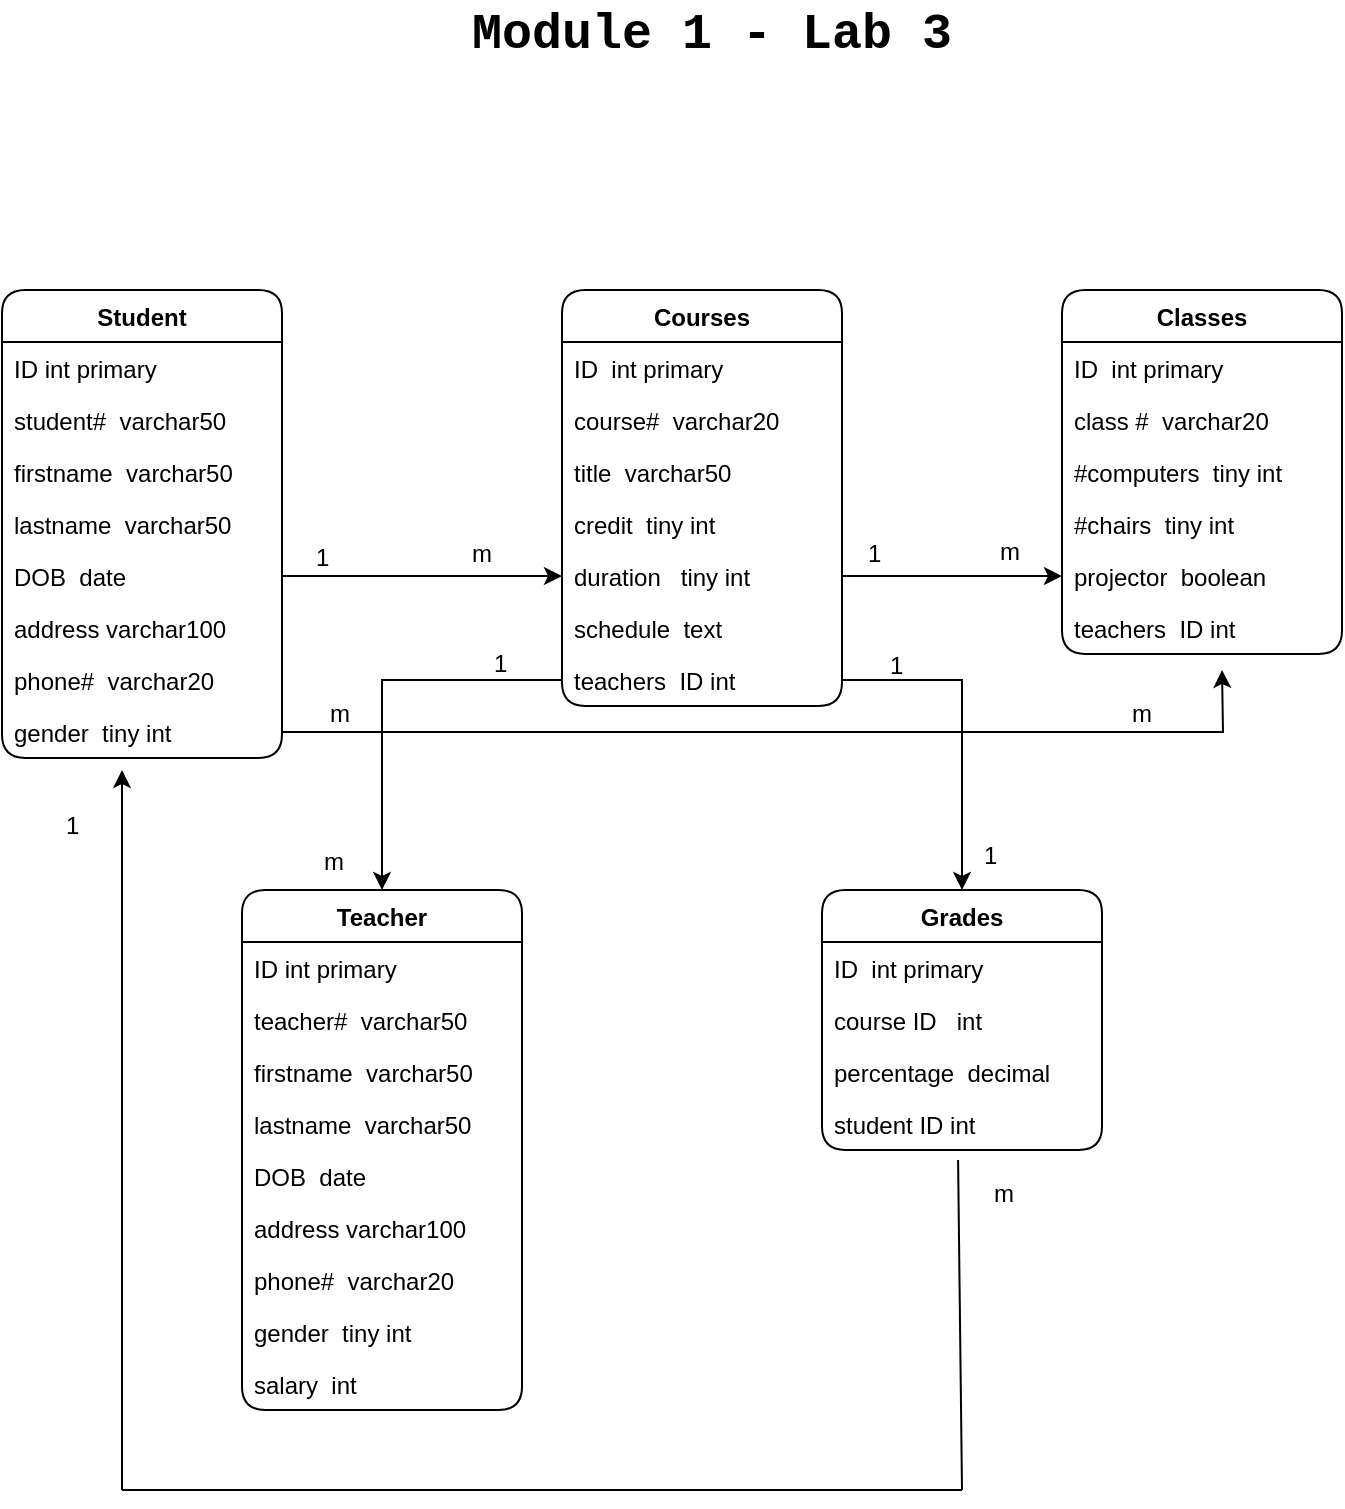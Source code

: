 <mxfile version="10.9.1" type="device"><diagram id="jfgJvYIDfrdfG-veClbY" name="Page-1"><mxGraphModel dx="1394" dy="796" grid="1" gridSize="10" guides="1" tooltips="1" connect="1" arrows="1" fold="1" page="1" pageScale="1" pageWidth="850" pageHeight="1100" math="0" shadow="0"><root><mxCell id="0"/><mxCell id="1" parent="0"/><mxCell id="wKmE6tJyYC95XAl4SmN6-1" value="Student" style="swimlane;fontStyle=1;childLayout=stackLayout;horizontal=1;startSize=26;fillColor=none;horizontalStack=0;resizeParent=1;resizeParentMax=0;resizeLast=0;collapsible=1;marginBottom=0;shadow=0;comic=0;glass=0;rounded=1;" vertex="1" parent="1"><mxGeometry x="90" y="249" width="140" height="234" as="geometry"/></mxCell><mxCell id="wKmE6tJyYC95XAl4SmN6-2" value="ID int primary" style="text;strokeColor=none;fillColor=none;align=left;verticalAlign=top;spacingLeft=4;spacingRight=4;overflow=hidden;rotatable=0;points=[[0,0.5],[1,0.5]];portConstraint=eastwest;" vertex="1" parent="wKmE6tJyYC95XAl4SmN6-1"><mxGeometry y="26" width="140" height="26" as="geometry"/></mxCell><mxCell id="wKmE6tJyYC95XAl4SmN6-3" value="student#  varchar50" style="text;strokeColor=none;fillColor=none;align=left;verticalAlign=top;spacingLeft=4;spacingRight=4;overflow=hidden;rotatable=0;points=[[0,0.5],[1,0.5]];portConstraint=eastwest;" vertex="1" parent="wKmE6tJyYC95XAl4SmN6-1"><mxGeometry y="52" width="140" height="26" as="geometry"/></mxCell><mxCell id="wKmE6tJyYC95XAl4SmN6-4" value="firstname  varchar50" style="text;strokeColor=none;fillColor=none;align=left;verticalAlign=top;spacingLeft=4;spacingRight=4;overflow=hidden;rotatable=0;points=[[0,0.5],[1,0.5]];portConstraint=eastwest;" vertex="1" parent="wKmE6tJyYC95XAl4SmN6-1"><mxGeometry y="78" width="140" height="26" as="geometry"/></mxCell><mxCell id="wKmE6tJyYC95XAl4SmN6-5" value="lastname  varchar50" style="text;strokeColor=none;fillColor=none;align=left;verticalAlign=top;spacingLeft=4;spacingRight=4;overflow=hidden;rotatable=0;points=[[0,0.5],[1,0.5]];portConstraint=eastwest;" vertex="1" parent="wKmE6tJyYC95XAl4SmN6-1"><mxGeometry y="104" width="140" height="26" as="geometry"/></mxCell><mxCell id="wKmE6tJyYC95XAl4SmN6-6" value="DOB  date" style="text;strokeColor=none;fillColor=none;align=left;verticalAlign=top;spacingLeft=4;spacingRight=4;overflow=hidden;rotatable=0;points=[[0,0.5],[1,0.5]];portConstraint=eastwest;" vertex="1" parent="wKmE6tJyYC95XAl4SmN6-1"><mxGeometry y="130" width="140" height="26" as="geometry"/></mxCell><mxCell id="wKmE6tJyYC95XAl4SmN6-7" value="address varchar100" style="text;strokeColor=none;fillColor=none;align=left;verticalAlign=top;spacingLeft=4;spacingRight=4;overflow=hidden;rotatable=0;points=[[0,0.5],[1,0.5]];portConstraint=eastwest;" vertex="1" parent="wKmE6tJyYC95XAl4SmN6-1"><mxGeometry y="156" width="140" height="26" as="geometry"/></mxCell><mxCell id="wKmE6tJyYC95XAl4SmN6-8" value="phone#  varchar20" style="text;strokeColor=none;fillColor=none;align=left;verticalAlign=top;spacingLeft=4;spacingRight=4;overflow=hidden;rotatable=0;points=[[0,0.5],[1,0.5]];portConstraint=eastwest;" vertex="1" parent="wKmE6tJyYC95XAl4SmN6-1"><mxGeometry y="182" width="140" height="26" as="geometry"/></mxCell><mxCell id="wKmE6tJyYC95XAl4SmN6-9" value="gender  tiny int" style="text;strokeColor=none;fillColor=none;align=left;verticalAlign=top;spacingLeft=4;spacingRight=4;overflow=hidden;rotatable=0;points=[[0,0.5],[1,0.5]];portConstraint=eastwest;" vertex="1" parent="wKmE6tJyYC95XAl4SmN6-1"><mxGeometry y="208" width="140" height="26" as="geometry"/></mxCell><mxCell id="wKmE6tJyYC95XAl4SmN6-14" value="Courses" style="swimlane;fontStyle=1;childLayout=stackLayout;horizontal=1;startSize=26;fillColor=none;horizontalStack=0;resizeParent=1;resizeParentMax=0;resizeLast=0;collapsible=1;marginBottom=0;rounded=1;" vertex="1" parent="1"><mxGeometry x="370" y="249" width="140" height="208" as="geometry"/></mxCell><mxCell id="wKmE6tJyYC95XAl4SmN6-15" value="ID  int primary" style="text;strokeColor=none;fillColor=none;align=left;verticalAlign=top;spacingLeft=4;spacingRight=4;overflow=hidden;rotatable=0;points=[[0,0.5],[1,0.5]];portConstraint=eastwest;" vertex="1" parent="wKmE6tJyYC95XAl4SmN6-14"><mxGeometry y="26" width="140" height="26" as="geometry"/></mxCell><mxCell id="wKmE6tJyYC95XAl4SmN6-16" value="course#  varchar20" style="text;strokeColor=none;fillColor=none;align=left;verticalAlign=top;spacingLeft=4;spacingRight=4;overflow=hidden;rotatable=0;points=[[0,0.5],[1,0.5]];portConstraint=eastwest;" vertex="1" parent="wKmE6tJyYC95XAl4SmN6-14"><mxGeometry y="52" width="140" height="26" as="geometry"/></mxCell><mxCell id="wKmE6tJyYC95XAl4SmN6-17" value="title  varchar50" style="text;strokeColor=none;fillColor=none;align=left;verticalAlign=top;spacingLeft=4;spacingRight=4;overflow=hidden;rotatable=0;points=[[0,0.5],[1,0.5]];portConstraint=eastwest;" vertex="1" parent="wKmE6tJyYC95XAl4SmN6-14"><mxGeometry y="78" width="140" height="26" as="geometry"/></mxCell><mxCell id="wKmE6tJyYC95XAl4SmN6-18" value="credit  tiny int" style="text;strokeColor=none;fillColor=none;align=left;verticalAlign=top;spacingLeft=4;spacingRight=4;overflow=hidden;rotatable=0;points=[[0,0.5],[1,0.5]];portConstraint=eastwest;" vertex="1" parent="wKmE6tJyYC95XAl4SmN6-14"><mxGeometry y="104" width="140" height="26" as="geometry"/></mxCell><mxCell id="wKmE6tJyYC95XAl4SmN6-19" value="duration   tiny int" style="text;strokeColor=none;fillColor=none;align=left;verticalAlign=top;spacingLeft=4;spacingRight=4;overflow=hidden;rotatable=0;points=[[0,0.5],[1,0.5]];portConstraint=eastwest;" vertex="1" parent="wKmE6tJyYC95XAl4SmN6-14"><mxGeometry y="130" width="140" height="26" as="geometry"/></mxCell><mxCell id="wKmE6tJyYC95XAl4SmN6-20" value="schedule  text" style="text;strokeColor=none;fillColor=none;align=left;verticalAlign=top;spacingLeft=4;spacingRight=4;overflow=hidden;rotatable=0;points=[[0,0.5],[1,0.5]];portConstraint=eastwest;" vertex="1" parent="wKmE6tJyYC95XAl4SmN6-14"><mxGeometry y="156" width="140" height="26" as="geometry"/></mxCell><mxCell id="wKmE6tJyYC95XAl4SmN6-21" value="teachers  ID int" style="text;strokeColor=none;fillColor=none;align=left;verticalAlign=top;spacingLeft=4;spacingRight=4;overflow=hidden;rotatable=0;points=[[0,0.5],[1,0.5]];portConstraint=eastwest;" vertex="1" parent="wKmE6tJyYC95XAl4SmN6-14"><mxGeometry y="182" width="140" height="26" as="geometry"/></mxCell><mxCell id="wKmE6tJyYC95XAl4SmN6-26" value="Classes" style="swimlane;fontStyle=1;childLayout=stackLayout;horizontal=1;startSize=26;fillColor=none;horizontalStack=0;resizeParent=1;resizeParentMax=0;resizeLast=0;collapsible=1;marginBottom=0;rounded=1;" vertex="1" parent="1"><mxGeometry x="620" y="249" width="140" height="182" as="geometry"/></mxCell><mxCell id="wKmE6tJyYC95XAl4SmN6-27" value="ID  int primary" style="text;strokeColor=none;fillColor=none;align=left;verticalAlign=top;spacingLeft=4;spacingRight=4;overflow=hidden;rotatable=0;points=[[0,0.5],[1,0.5]];portConstraint=eastwest;" vertex="1" parent="wKmE6tJyYC95XAl4SmN6-26"><mxGeometry y="26" width="140" height="26" as="geometry"/></mxCell><mxCell id="wKmE6tJyYC95XAl4SmN6-28" value="class #  varchar20" style="text;strokeColor=none;fillColor=none;align=left;verticalAlign=top;spacingLeft=4;spacingRight=4;overflow=hidden;rotatable=0;points=[[0,0.5],[1,0.5]];portConstraint=eastwest;" vertex="1" parent="wKmE6tJyYC95XAl4SmN6-26"><mxGeometry y="52" width="140" height="26" as="geometry"/></mxCell><mxCell id="wKmE6tJyYC95XAl4SmN6-29" value="#computers  tiny int" style="text;strokeColor=none;fillColor=none;align=left;verticalAlign=top;spacingLeft=4;spacingRight=4;overflow=hidden;rotatable=0;points=[[0,0.5],[1,0.5]];portConstraint=eastwest;" vertex="1" parent="wKmE6tJyYC95XAl4SmN6-26"><mxGeometry y="78" width="140" height="26" as="geometry"/></mxCell><mxCell id="wKmE6tJyYC95XAl4SmN6-30" value="#chairs  tiny int" style="text;strokeColor=none;fillColor=none;align=left;verticalAlign=top;spacingLeft=4;spacingRight=4;overflow=hidden;rotatable=0;points=[[0,0.5],[1,0.5]];portConstraint=eastwest;" vertex="1" parent="wKmE6tJyYC95XAl4SmN6-26"><mxGeometry y="104" width="140" height="26" as="geometry"/></mxCell><mxCell id="wKmE6tJyYC95XAl4SmN6-31" value="projector  boolean" style="text;strokeColor=none;fillColor=none;align=left;verticalAlign=top;spacingLeft=4;spacingRight=4;overflow=hidden;rotatable=0;points=[[0,0.5],[1,0.5]];portConstraint=eastwest;" vertex="1" parent="wKmE6tJyYC95XAl4SmN6-26"><mxGeometry y="130" width="140" height="26" as="geometry"/></mxCell><mxCell id="wKmE6tJyYC95XAl4SmN6-33" value="teachers  ID int" style="text;strokeColor=none;fillColor=none;align=left;verticalAlign=top;spacingLeft=4;spacingRight=4;overflow=hidden;rotatable=0;points=[[0,0.5],[1,0.5]];portConstraint=eastwest;" vertex="1" parent="wKmE6tJyYC95XAl4SmN6-26"><mxGeometry y="156" width="140" height="26" as="geometry"/></mxCell><mxCell id="wKmE6tJyYC95XAl4SmN6-34" value="Teacher" style="swimlane;fontStyle=1;childLayout=stackLayout;horizontal=1;startSize=26;fillColor=none;horizontalStack=0;resizeParent=1;resizeParentMax=0;resizeLast=0;collapsible=1;marginBottom=0;rounded=1;" vertex="1" parent="1"><mxGeometry x="210" y="549" width="140" height="260" as="geometry"/></mxCell><mxCell id="wKmE6tJyYC95XAl4SmN6-35" value="ID int primary" style="text;strokeColor=none;fillColor=none;align=left;verticalAlign=top;spacingLeft=4;spacingRight=4;overflow=hidden;rotatable=0;points=[[0,0.5],[1,0.5]];portConstraint=eastwest;" vertex="1" parent="wKmE6tJyYC95XAl4SmN6-34"><mxGeometry y="26" width="140" height="26" as="geometry"/></mxCell><mxCell id="wKmE6tJyYC95XAl4SmN6-36" value="teacher#  varchar50" style="text;strokeColor=none;fillColor=none;align=left;verticalAlign=top;spacingLeft=4;spacingRight=4;overflow=hidden;rotatable=0;points=[[0,0.5],[1,0.5]];portConstraint=eastwest;" vertex="1" parent="wKmE6tJyYC95XAl4SmN6-34"><mxGeometry y="52" width="140" height="26" as="geometry"/></mxCell><mxCell id="wKmE6tJyYC95XAl4SmN6-37" value="firstname  varchar50" style="text;strokeColor=none;fillColor=none;align=left;verticalAlign=top;spacingLeft=4;spacingRight=4;overflow=hidden;rotatable=0;points=[[0,0.5],[1,0.5]];portConstraint=eastwest;" vertex="1" parent="wKmE6tJyYC95XAl4SmN6-34"><mxGeometry y="78" width="140" height="26" as="geometry"/></mxCell><mxCell id="wKmE6tJyYC95XAl4SmN6-38" value="lastname  varchar50" style="text;strokeColor=none;fillColor=none;align=left;verticalAlign=top;spacingLeft=4;spacingRight=4;overflow=hidden;rotatable=0;points=[[0,0.5],[1,0.5]];portConstraint=eastwest;" vertex="1" parent="wKmE6tJyYC95XAl4SmN6-34"><mxGeometry y="104" width="140" height="26" as="geometry"/></mxCell><mxCell id="wKmE6tJyYC95XAl4SmN6-39" value="DOB  date" style="text;strokeColor=none;fillColor=none;align=left;verticalAlign=top;spacingLeft=4;spacingRight=4;overflow=hidden;rotatable=0;points=[[0,0.5],[1,0.5]];portConstraint=eastwest;" vertex="1" parent="wKmE6tJyYC95XAl4SmN6-34"><mxGeometry y="130" width="140" height="26" as="geometry"/></mxCell><mxCell id="wKmE6tJyYC95XAl4SmN6-40" value="address varchar100" style="text;strokeColor=none;fillColor=none;align=left;verticalAlign=top;spacingLeft=4;spacingRight=4;overflow=hidden;rotatable=0;points=[[0,0.5],[1,0.5]];portConstraint=eastwest;" vertex="1" parent="wKmE6tJyYC95XAl4SmN6-34"><mxGeometry y="156" width="140" height="26" as="geometry"/></mxCell><mxCell id="wKmE6tJyYC95XAl4SmN6-41" value="phone#  varchar20" style="text;strokeColor=none;fillColor=none;align=left;verticalAlign=top;spacingLeft=4;spacingRight=4;overflow=hidden;rotatable=0;points=[[0,0.5],[1,0.5]];portConstraint=eastwest;" vertex="1" parent="wKmE6tJyYC95XAl4SmN6-34"><mxGeometry y="182" width="140" height="26" as="geometry"/></mxCell><mxCell id="wKmE6tJyYC95XAl4SmN6-42" value="gender  tiny int" style="text;strokeColor=none;fillColor=none;align=left;verticalAlign=top;spacingLeft=4;spacingRight=4;overflow=hidden;rotatable=0;points=[[0,0.5],[1,0.5]];portConstraint=eastwest;" vertex="1" parent="wKmE6tJyYC95XAl4SmN6-34"><mxGeometry y="208" width="140" height="26" as="geometry"/></mxCell><mxCell id="wKmE6tJyYC95XAl4SmN6-43" value="salary  int" style="text;strokeColor=none;fillColor=none;align=left;verticalAlign=top;spacingLeft=4;spacingRight=4;overflow=hidden;rotatable=0;points=[[0,0.5],[1,0.5]];portConstraint=eastwest;" vertex="1" parent="wKmE6tJyYC95XAl4SmN6-34"><mxGeometry y="234" width="140" height="26" as="geometry"/></mxCell><mxCell id="wKmE6tJyYC95XAl4SmN6-44" value="Grades" style="swimlane;fontStyle=1;childLayout=stackLayout;horizontal=1;startSize=26;fillColor=none;horizontalStack=0;resizeParent=1;resizeParentMax=0;resizeLast=0;collapsible=1;marginBottom=0;rounded=1;" vertex="1" parent="1"><mxGeometry x="500" y="549" width="140" height="130" as="geometry"/></mxCell><mxCell id="wKmE6tJyYC95XAl4SmN6-45" value="ID  int primary" style="text;strokeColor=none;fillColor=none;align=left;verticalAlign=top;spacingLeft=4;spacingRight=4;overflow=hidden;rotatable=0;points=[[0,0.5],[1,0.5]];portConstraint=eastwest;" vertex="1" parent="wKmE6tJyYC95XAl4SmN6-44"><mxGeometry y="26" width="140" height="26" as="geometry"/></mxCell><mxCell id="wKmE6tJyYC95XAl4SmN6-46" value="course ID   int" style="text;strokeColor=none;fillColor=none;align=left;verticalAlign=top;spacingLeft=4;spacingRight=4;overflow=hidden;rotatable=0;points=[[0,0.5],[1,0.5]];portConstraint=eastwest;" vertex="1" parent="wKmE6tJyYC95XAl4SmN6-44"><mxGeometry y="52" width="140" height="26" as="geometry"/></mxCell><mxCell id="wKmE6tJyYC95XAl4SmN6-47" value="percentage  decimal" style="text;strokeColor=none;fillColor=none;align=left;verticalAlign=top;spacingLeft=4;spacingRight=4;overflow=hidden;rotatable=0;points=[[0,0.5],[1,0.5]];portConstraint=eastwest;" vertex="1" parent="wKmE6tJyYC95XAl4SmN6-44"><mxGeometry y="78" width="140" height="26" as="geometry"/></mxCell><mxCell id="wKmE6tJyYC95XAl4SmN6-48" value="student ID int" style="text;strokeColor=none;fillColor=none;align=left;verticalAlign=top;spacingLeft=4;spacingRight=4;overflow=hidden;rotatable=0;points=[[0,0.5],[1,0.5]];portConstraint=eastwest;" vertex="1" parent="wKmE6tJyYC95XAl4SmN6-44"><mxGeometry y="104" width="140" height="26" as="geometry"/></mxCell><mxCell id="wKmE6tJyYC95XAl4SmN6-51" style="edgeStyle=orthogonalEdgeStyle;rounded=0;orthogonalLoop=1;jettySize=auto;html=1;entryX=0;entryY=0.5;entryDx=0;entryDy=0;" edge="1" parent="1" source="wKmE6tJyYC95XAl4SmN6-6" target="wKmE6tJyYC95XAl4SmN6-19"><mxGeometry relative="1" as="geometry"/></mxCell><mxCell id="wKmE6tJyYC95XAl4SmN6-54" value="1" style="text;html=1;resizable=0;points=[];autosize=1;align=left;verticalAlign=top;spacingTop=-4;" vertex="1" parent="1"><mxGeometry x="245" y="373" width="20" height="20" as="geometry"/></mxCell><mxCell id="wKmE6tJyYC95XAl4SmN6-57" value="m" style="text;html=1;resizable=0;points=[];autosize=1;align=left;verticalAlign=top;spacingTop=-4;" vertex="1" parent="1"><mxGeometry x="323" y="371" width="30" height="20" as="geometry"/></mxCell><mxCell id="wKmE6tJyYC95XAl4SmN6-61" style="edgeStyle=orthogonalEdgeStyle;rounded=0;orthogonalLoop=1;jettySize=auto;html=1;" edge="1" parent="1" source="wKmE6tJyYC95XAl4SmN6-9"><mxGeometry relative="1" as="geometry"><mxPoint x="700" y="439" as="targetPoint"/></mxGeometry></mxCell><mxCell id="wKmE6tJyYC95XAl4SmN6-64" value="m" style="text;html=1;resizable=0;points=[];autosize=1;align=left;verticalAlign=top;spacingTop=-4;" vertex="1" parent="1"><mxGeometry x="252" y="451" width="30" height="20" as="geometry"/></mxCell><mxCell id="wKmE6tJyYC95XAl4SmN6-66" value="m" style="text;html=1;resizable=0;points=[];autosize=1;align=left;verticalAlign=top;spacingTop=-4;" vertex="1" parent="1"><mxGeometry x="653" y="451" width="30" height="20" as="geometry"/></mxCell><mxCell id="wKmE6tJyYC95XAl4SmN6-67" style="edgeStyle=orthogonalEdgeStyle;rounded=0;orthogonalLoop=1;jettySize=auto;html=1;" edge="1" parent="1" source="wKmE6tJyYC95XAl4SmN6-19" target="wKmE6tJyYC95XAl4SmN6-31"><mxGeometry relative="1" as="geometry"/></mxCell><mxCell id="wKmE6tJyYC95XAl4SmN6-68" value="1" style="text;html=1;resizable=0;points=[];autosize=1;align=left;verticalAlign=top;spacingTop=-4;" vertex="1" parent="1"><mxGeometry x="521" y="371" width="20" height="20" as="geometry"/></mxCell><mxCell id="wKmE6tJyYC95XAl4SmN6-70" value="m" style="text;html=1;resizable=0;points=[];autosize=1;align=left;verticalAlign=top;spacingTop=-4;" vertex="1" parent="1"><mxGeometry x="587" y="370" width="30" height="20" as="geometry"/></mxCell><mxCell id="wKmE6tJyYC95XAl4SmN6-71" style="edgeStyle=orthogonalEdgeStyle;rounded=0;orthogonalLoop=1;jettySize=auto;html=1;entryX=0.5;entryY=0;entryDx=0;entryDy=0;" edge="1" parent="1" source="wKmE6tJyYC95XAl4SmN6-21" target="wKmE6tJyYC95XAl4SmN6-44"><mxGeometry relative="1" as="geometry"/></mxCell><mxCell id="wKmE6tJyYC95XAl4SmN6-73" value="1" style="text;html=1;resizable=0;points=[];autosize=1;align=left;verticalAlign=top;spacingTop=-4;" vertex="1" parent="1"><mxGeometry x="532" y="427" width="20" height="20" as="geometry"/></mxCell><mxCell id="wKmE6tJyYC95XAl4SmN6-74" value="1" style="text;html=1;resizable=0;points=[];autosize=1;align=left;verticalAlign=top;spacingTop=-4;" vertex="1" parent="1"><mxGeometry x="579" y="522" width="20" height="20" as="geometry"/></mxCell><mxCell id="wKmE6tJyYC95XAl4SmN6-75" style="edgeStyle=orthogonalEdgeStyle;rounded=0;orthogonalLoop=1;jettySize=auto;html=1;entryX=0.5;entryY=0;entryDx=0;entryDy=0;" edge="1" parent="1" source="wKmE6tJyYC95XAl4SmN6-21" target="wKmE6tJyYC95XAl4SmN6-34"><mxGeometry relative="1" as="geometry"/></mxCell><mxCell id="wKmE6tJyYC95XAl4SmN6-77" value="1" style="text;html=1;resizable=0;points=[];autosize=1;align=left;verticalAlign=top;spacingTop=-4;" vertex="1" parent="1"><mxGeometry x="334" y="426" width="20" height="20" as="geometry"/></mxCell><mxCell id="wKmE6tJyYC95XAl4SmN6-79" value="m" style="text;html=1;resizable=0;points=[];autosize=1;align=left;verticalAlign=top;spacingTop=-4;" vertex="1" parent="1"><mxGeometry x="249" y="525" width="30" height="20" as="geometry"/></mxCell><mxCell id="wKmE6tJyYC95XAl4SmN6-85" value="" style="endArrow=none;html=1;entryX=0.486;entryY=1.192;entryDx=0;entryDy=0;entryPerimeter=0;" edge="1" parent="1" target="wKmE6tJyYC95XAl4SmN6-48"><mxGeometry width="50" height="50" relative="1" as="geometry"><mxPoint x="570" y="849" as="sourcePoint"/><mxPoint x="140" y="829" as="targetPoint"/></mxGeometry></mxCell><mxCell id="wKmE6tJyYC95XAl4SmN6-86" value="" style="endArrow=none;html=1;" edge="1" parent="1"><mxGeometry width="50" height="50" relative="1" as="geometry"><mxPoint x="150" y="849" as="sourcePoint"/><mxPoint x="570" y="849" as="targetPoint"/></mxGeometry></mxCell><mxCell id="wKmE6tJyYC95XAl4SmN6-87" value="" style="endArrow=classic;html=1;" edge="1" parent="1"><mxGeometry width="50" height="50" relative="1" as="geometry"><mxPoint x="150" y="849" as="sourcePoint"/><mxPoint x="150" y="489" as="targetPoint"/></mxGeometry></mxCell><mxCell id="wKmE6tJyYC95XAl4SmN6-89" value="1" style="text;html=1;resizable=0;points=[];autosize=1;align=left;verticalAlign=top;spacingTop=-4;" vertex="1" parent="1"><mxGeometry x="120" y="507" width="20" height="20" as="geometry"/></mxCell><mxCell id="wKmE6tJyYC95XAl4SmN6-90" value="m" style="text;html=1;resizable=0;points=[];autosize=1;align=left;verticalAlign=top;spacingTop=-4;" vertex="1" parent="1"><mxGeometry x="584" y="691" width="30" height="20" as="geometry"/></mxCell><mxCell id="wKmE6tJyYC95XAl4SmN6-91" value="&lt;b&gt;&lt;font face=&quot;Courier New&quot; style=&quot;font-size: 25px&quot;&gt;Module 1 - Lab 3&lt;/font&gt;&lt;/b&gt;" style="text;html=1;resizable=0;points=[];autosize=1;align=left;verticalAlign=top;spacingTop=-4;" vertex="1" parent="1"><mxGeometry x="323" y="104" width="260" height="20" as="geometry"/></mxCell></root></mxGraphModel></diagram></mxfile>